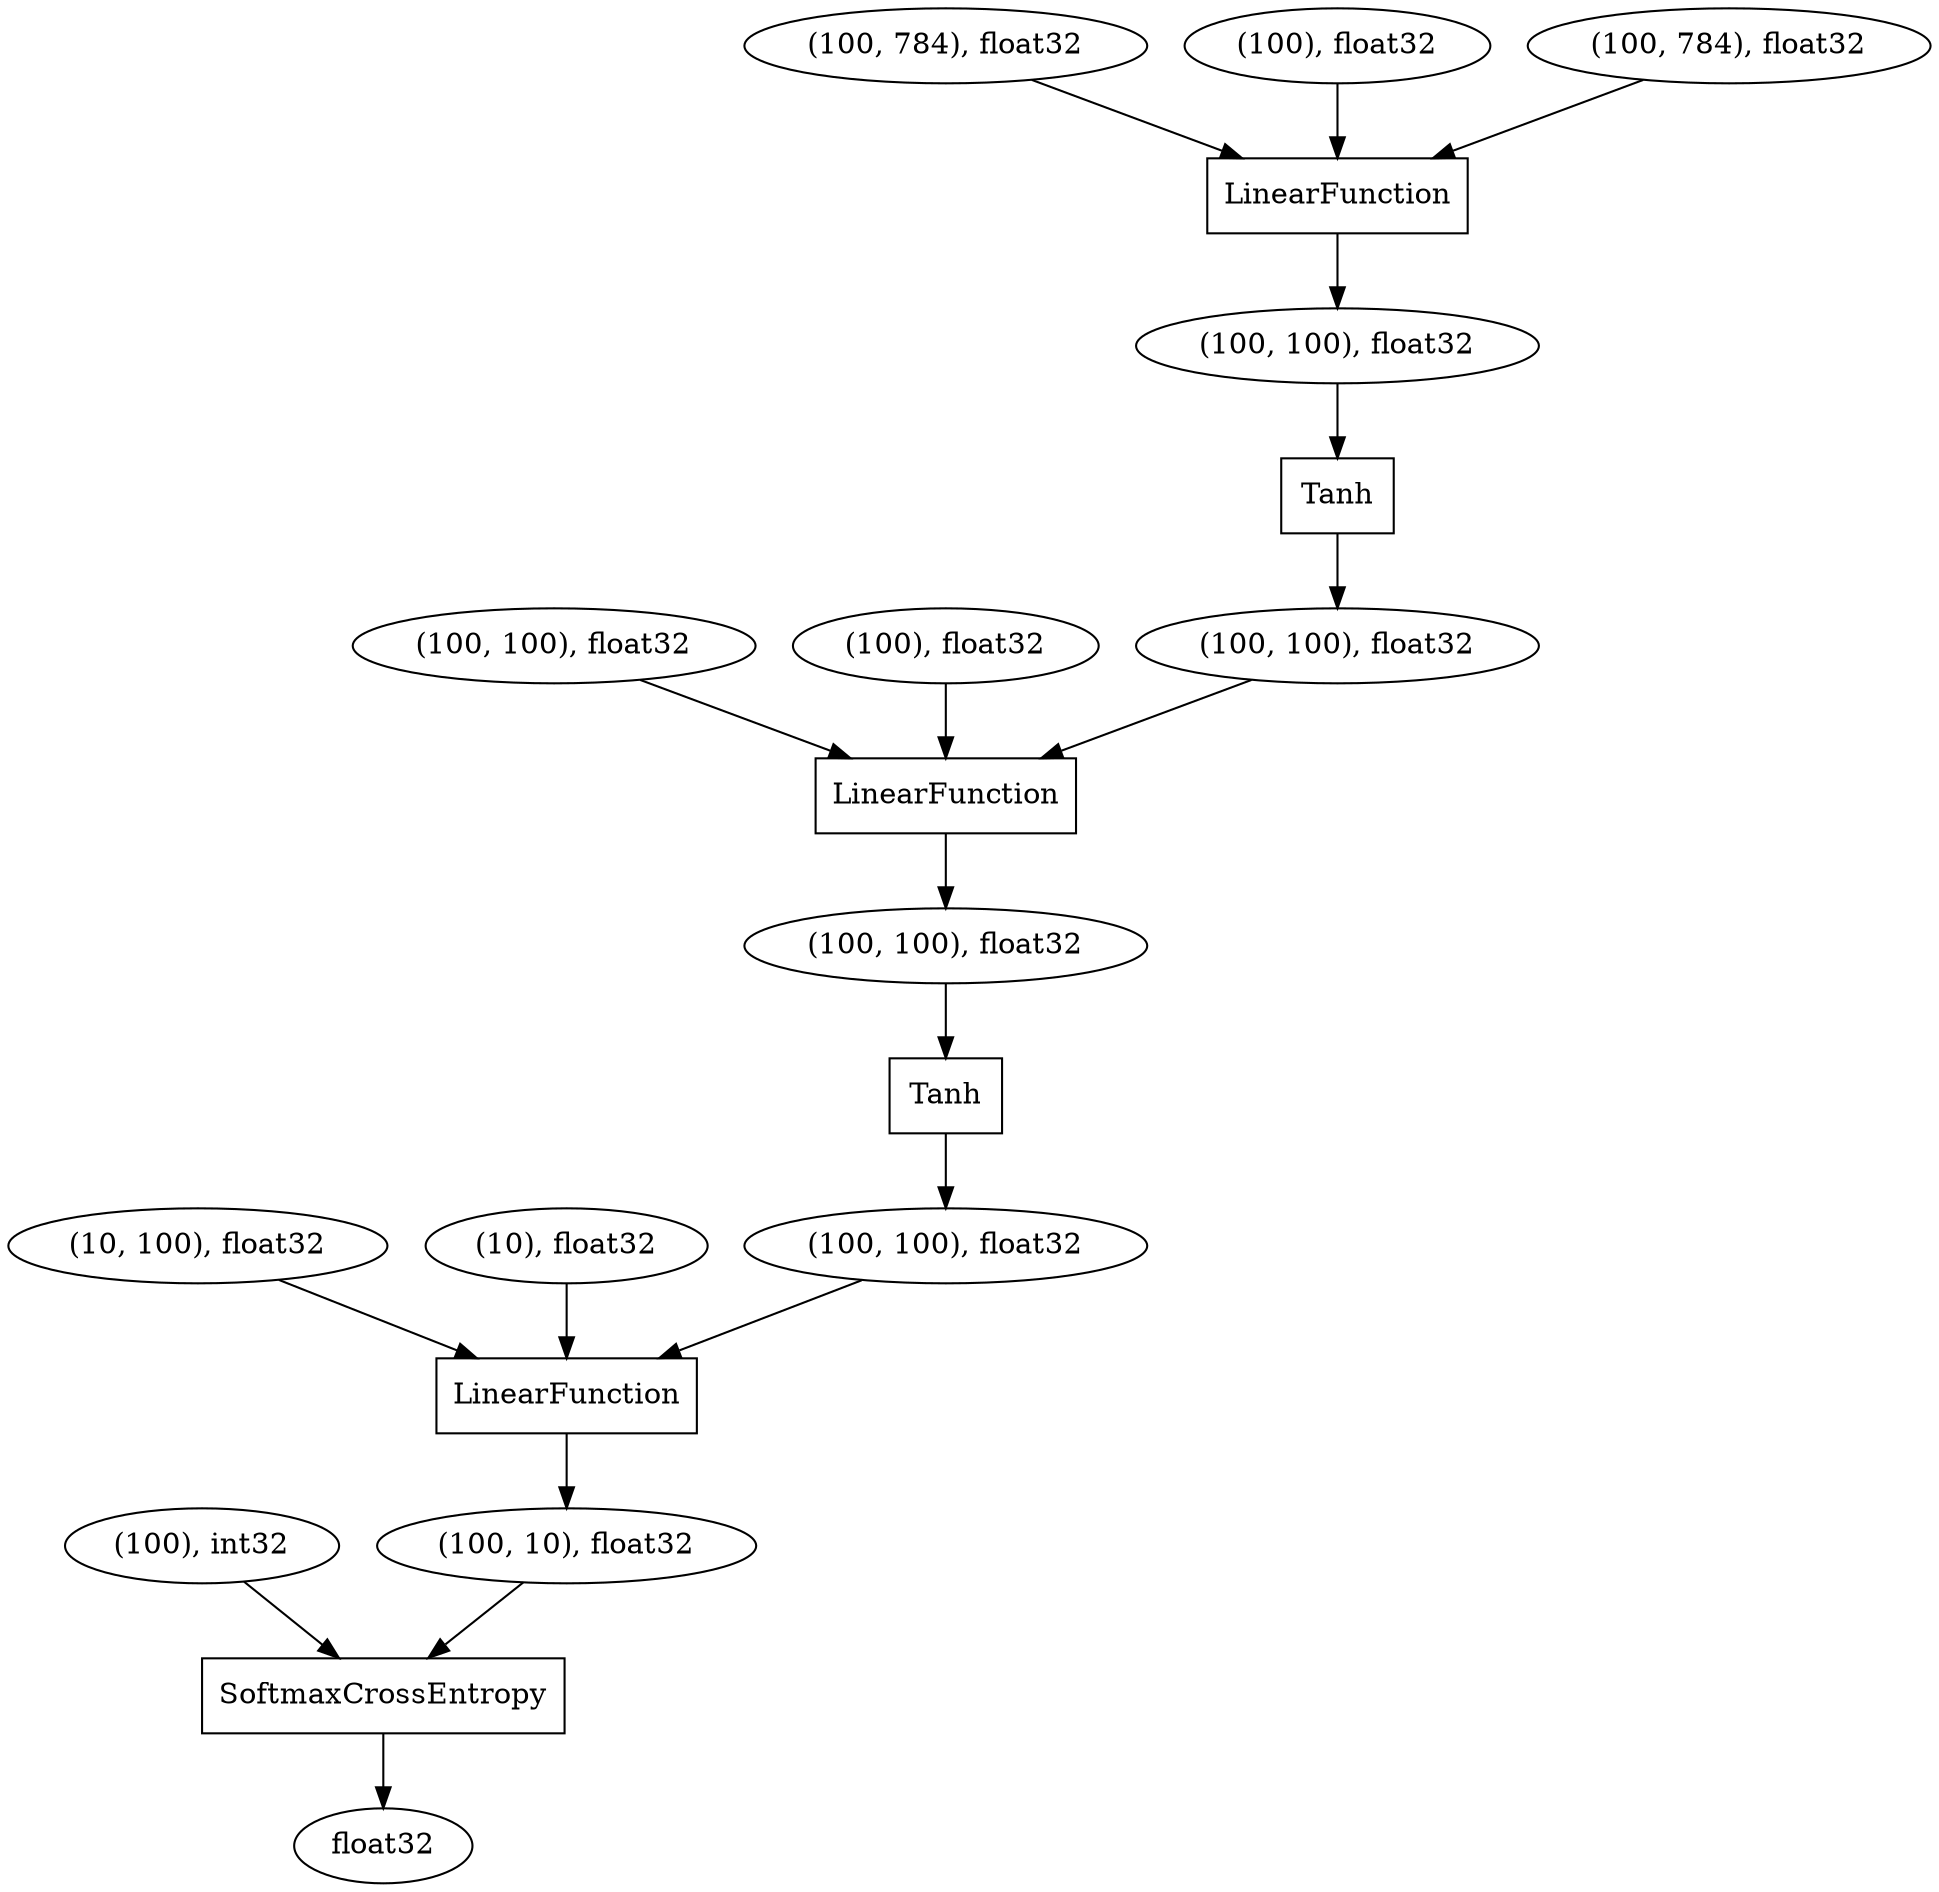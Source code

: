 digraph graphname{rankdir=TB;4475343872 [label="(100, 100), float32",shape="oval"];4475342352 [label="LinearFunction",shape="box"];4475344936 [label="LinearFunction",shape="box"];4475344432 [label="SoftmaxCrossEntropy",shape="box"];4474304048 [label="(100, 100), float32",shape="oval"];4475287480 [label="LinearFunction",shape="box"];4474304104 [label="(100), float32",shape="oval"];4475340392 [label="(100, 100), float32",shape="oval"];4474303936 [label="(100, 784), float32",shape="oval"];4474304216 [label="(10, 100), float32",shape="oval"];4475344096 [label="float32",shape="oval"];4477891304 [label="Tanh",shape="box"];4474304272 [label="(10), float32",shape="oval"];4475346336 [label="(100, 100), float32",shape="oval"];4474214160 [label="(100), float32",shape="oval"];4475345328 [label="Tanh",shape="box"];4475345832 [label="(100, 10), float32",shape="oval"];4475333040 [label="(100), int32",shape="oval"];4475332032 [label="(100, 784), float32",shape="oval"];4475344376 [label="(100, 100), float32",shape="oval"];4475345328 -> 4475343872;4475340392 -> 4477891304;4474304216 -> 4475344936;4475346336 -> 4475342352;4475342352 -> 4475344376;4475333040 -> 4475344432;4474304048 -> 4475342352;4475345832 -> 4475344432;4474304104 -> 4475342352;4475287480 -> 4475340392;4474304272 -> 4475344936;4475344376 -> 4475345328;4477891304 -> 4475346336;4475332032 -> 4475287480;4474303936 -> 4475287480;4474214160 -> 4475287480;4475343872 -> 4475344936;4475344432 -> 4475344096;4475344936 -> 4475345832;}